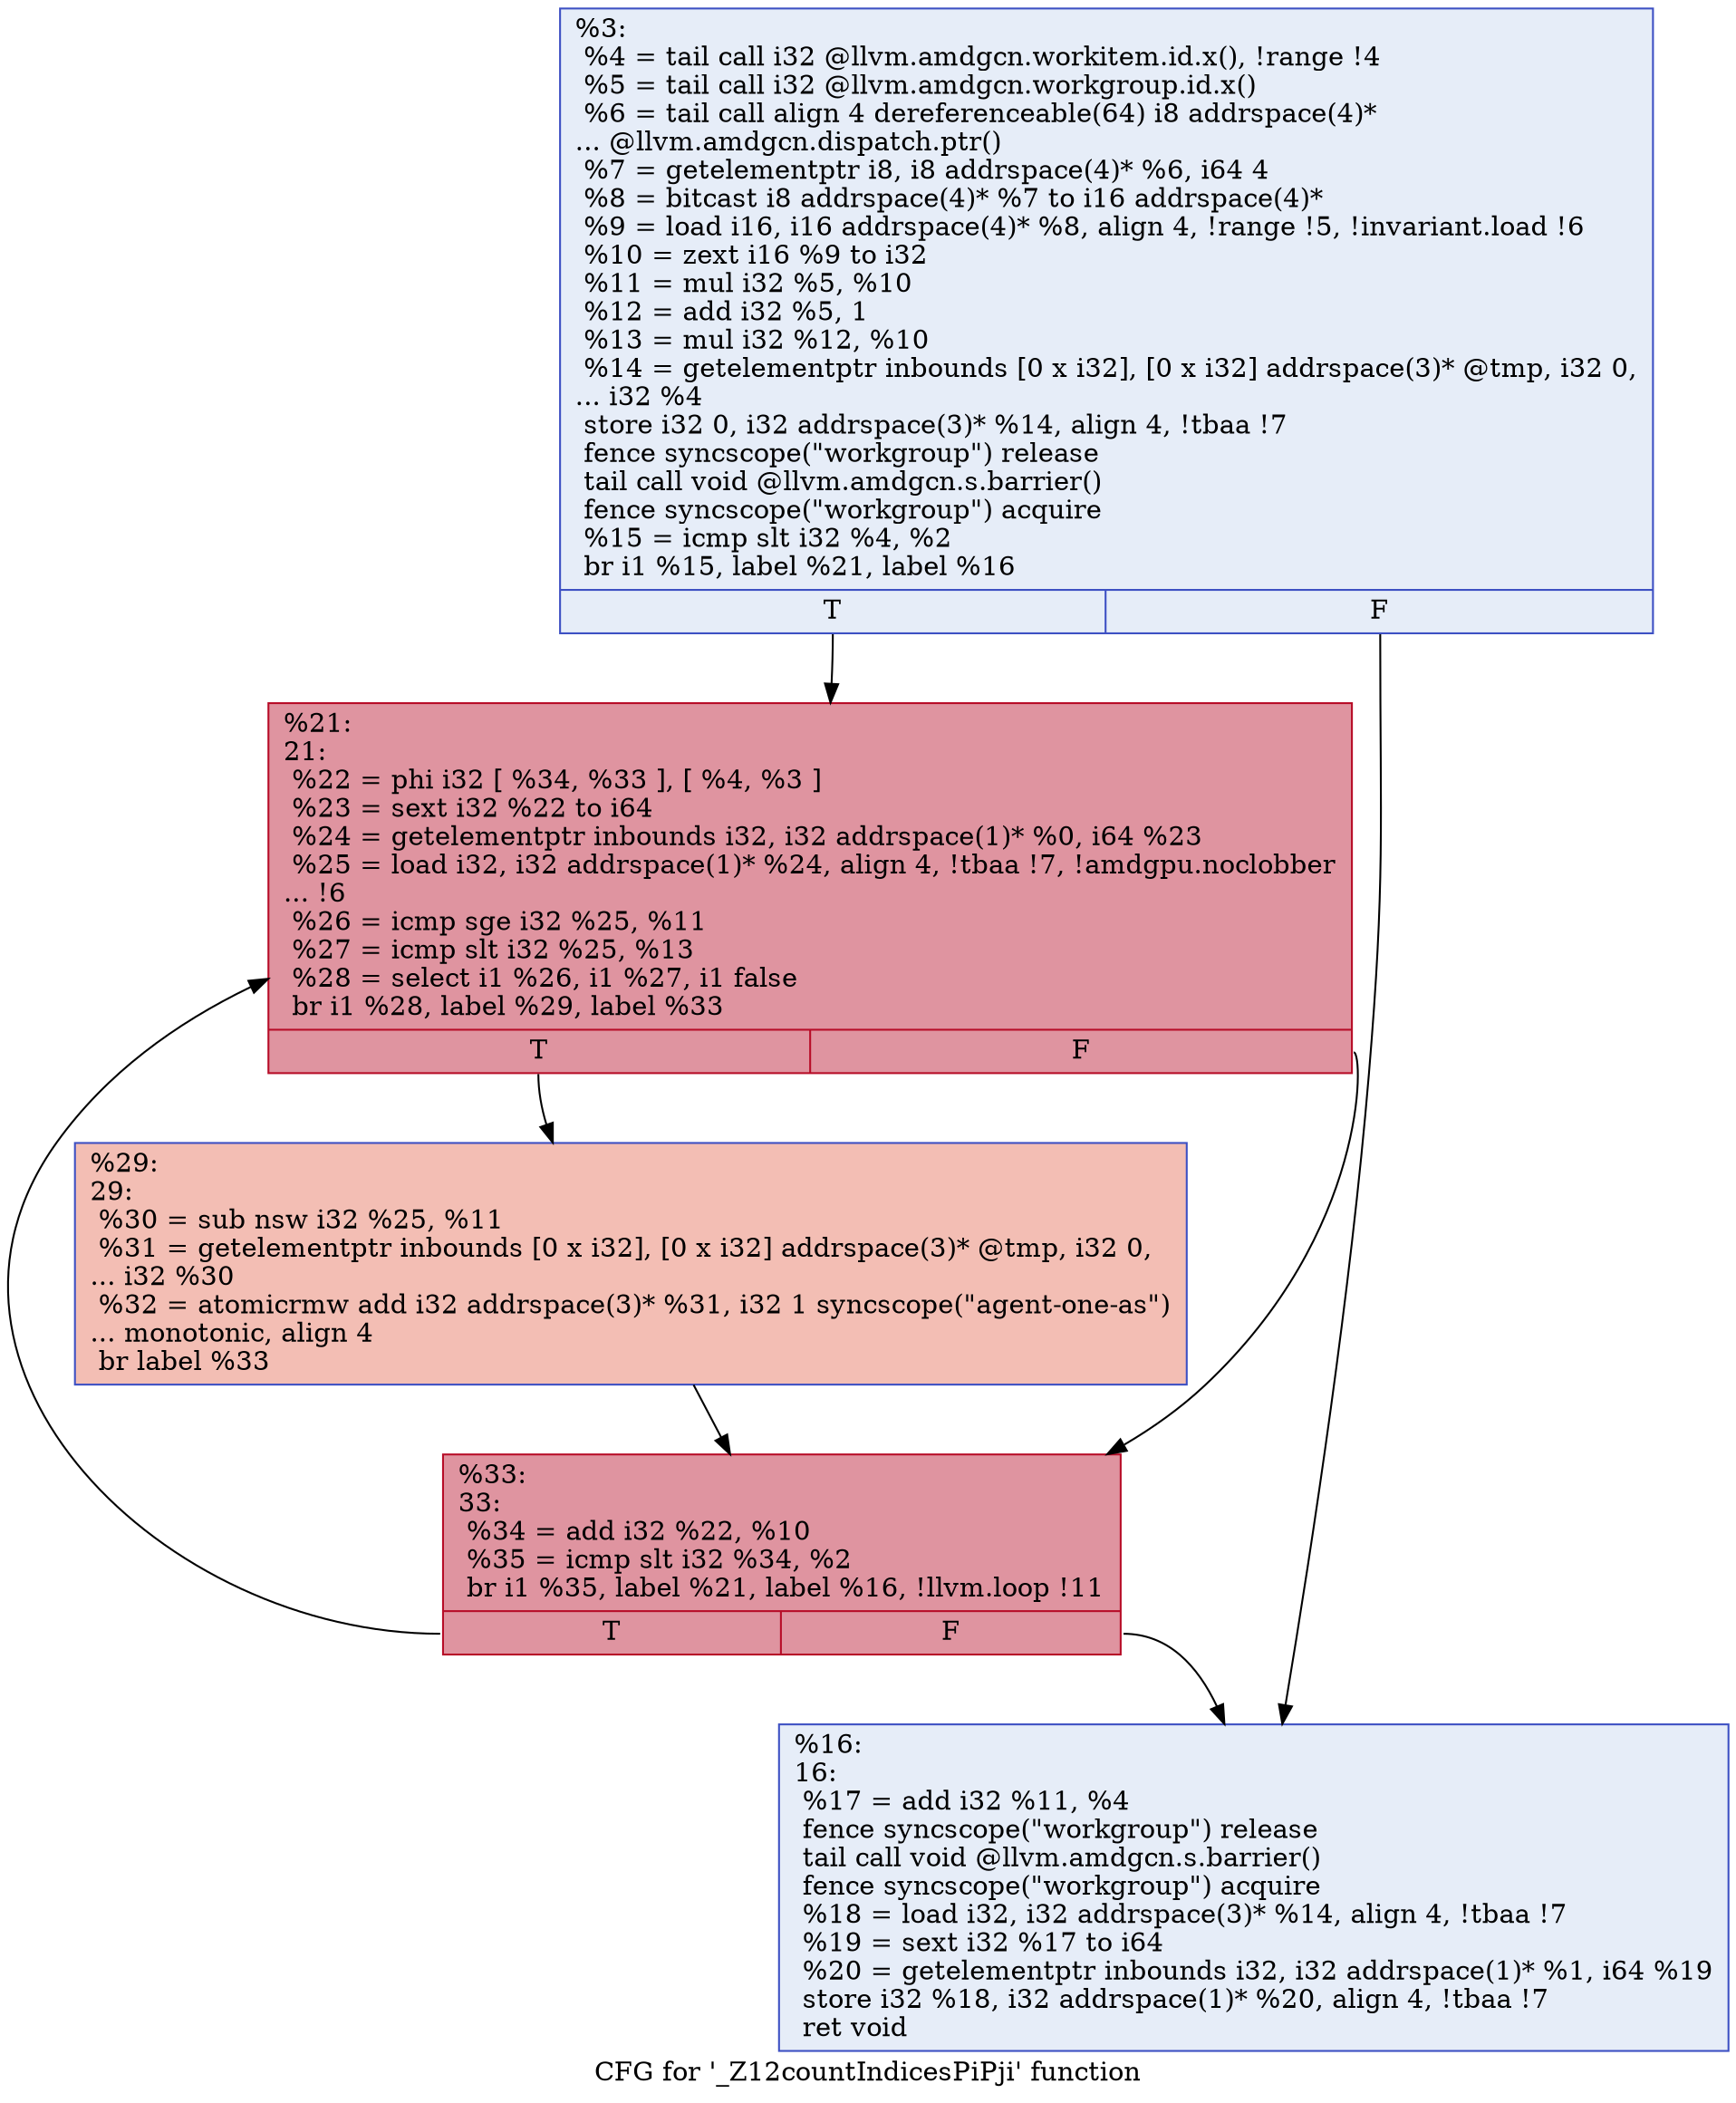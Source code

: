 digraph "CFG for '_Z12countIndicesPiPji' function" {
	label="CFG for '_Z12countIndicesPiPji' function";

	Node0x4fabc10 [shape=record,color="#3d50c3ff", style=filled, fillcolor="#c7d7f070",label="{%3:\l  %4 = tail call i32 @llvm.amdgcn.workitem.id.x(), !range !4\l  %5 = tail call i32 @llvm.amdgcn.workgroup.id.x()\l  %6 = tail call align 4 dereferenceable(64) i8 addrspace(4)*\l... @llvm.amdgcn.dispatch.ptr()\l  %7 = getelementptr i8, i8 addrspace(4)* %6, i64 4\l  %8 = bitcast i8 addrspace(4)* %7 to i16 addrspace(4)*\l  %9 = load i16, i16 addrspace(4)* %8, align 4, !range !5, !invariant.load !6\l  %10 = zext i16 %9 to i32\l  %11 = mul i32 %5, %10\l  %12 = add i32 %5, 1\l  %13 = mul i32 %12, %10\l  %14 = getelementptr inbounds [0 x i32], [0 x i32] addrspace(3)* @tmp, i32 0,\l... i32 %4\l  store i32 0, i32 addrspace(3)* %14, align 4, !tbaa !7\l  fence syncscope(\"workgroup\") release\l  tail call void @llvm.amdgcn.s.barrier()\l  fence syncscope(\"workgroup\") acquire\l  %15 = icmp slt i32 %4, %2\l  br i1 %15, label %21, label %16\l|{<s0>T|<s1>F}}"];
	Node0x4fabc10:s0 -> Node0x4fae170;
	Node0x4fabc10:s1 -> Node0x4fae200;
	Node0x4fae200 [shape=record,color="#3d50c3ff", style=filled, fillcolor="#c7d7f070",label="{%16:\l16:                                               \l  %17 = add i32 %11, %4\l  fence syncscope(\"workgroup\") release\l  tail call void @llvm.amdgcn.s.barrier()\l  fence syncscope(\"workgroup\") acquire\l  %18 = load i32, i32 addrspace(3)* %14, align 4, !tbaa !7\l  %19 = sext i32 %17 to i64\l  %20 = getelementptr inbounds i32, i32 addrspace(1)* %1, i64 %19\l  store i32 %18, i32 addrspace(1)* %20, align 4, !tbaa !7\l  ret void\l}"];
	Node0x4fae170 [shape=record,color="#b70d28ff", style=filled, fillcolor="#b70d2870",label="{%21:\l21:                                               \l  %22 = phi i32 [ %34, %33 ], [ %4, %3 ]\l  %23 = sext i32 %22 to i64\l  %24 = getelementptr inbounds i32, i32 addrspace(1)* %0, i64 %23\l  %25 = load i32, i32 addrspace(1)* %24, align 4, !tbaa !7, !amdgpu.noclobber\l... !6\l  %26 = icmp sge i32 %25, %11\l  %27 = icmp slt i32 %25, %13\l  %28 = select i1 %26, i1 %27, i1 false\l  br i1 %28, label %29, label %33\l|{<s0>T|<s1>F}}"];
	Node0x4fae170:s0 -> Node0x4faf940;
	Node0x4fae170:s1 -> Node0x4faee70;
	Node0x4faf940 [shape=record,color="#3d50c3ff", style=filled, fillcolor="#e36c5570",label="{%29:\l29:                                               \l  %30 = sub nsw i32 %25, %11\l  %31 = getelementptr inbounds [0 x i32], [0 x i32] addrspace(3)* @tmp, i32 0,\l... i32 %30\l  %32 = atomicrmw add i32 addrspace(3)* %31, i32 1 syncscope(\"agent-one-as\")\l... monotonic, align 4\l  br label %33\l}"];
	Node0x4faf940 -> Node0x4faee70;
	Node0x4faee70 [shape=record,color="#b70d28ff", style=filled, fillcolor="#b70d2870",label="{%33:\l33:                                               \l  %34 = add i32 %22, %10\l  %35 = icmp slt i32 %34, %2\l  br i1 %35, label %21, label %16, !llvm.loop !11\l|{<s0>T|<s1>F}}"];
	Node0x4faee70:s0 -> Node0x4fae170;
	Node0x4faee70:s1 -> Node0x4fae200;
}
